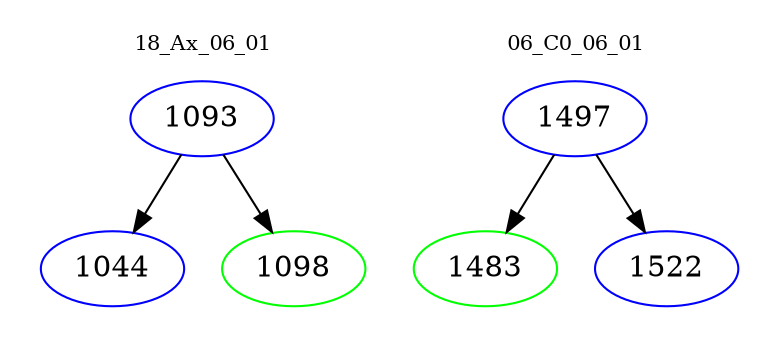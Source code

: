 digraph{
subgraph cluster_0 {
color = white
label = "18_Ax_06_01";
fontsize=10;
T0_1093 [label="1093", color="blue"]
T0_1093 -> T0_1044 [color="black"]
T0_1044 [label="1044", color="blue"]
T0_1093 -> T0_1098 [color="black"]
T0_1098 [label="1098", color="green"]
}
subgraph cluster_1 {
color = white
label = "06_C0_06_01";
fontsize=10;
T1_1497 [label="1497", color="blue"]
T1_1497 -> T1_1483 [color="black"]
T1_1483 [label="1483", color="green"]
T1_1497 -> T1_1522 [color="black"]
T1_1522 [label="1522", color="blue"]
}
}
